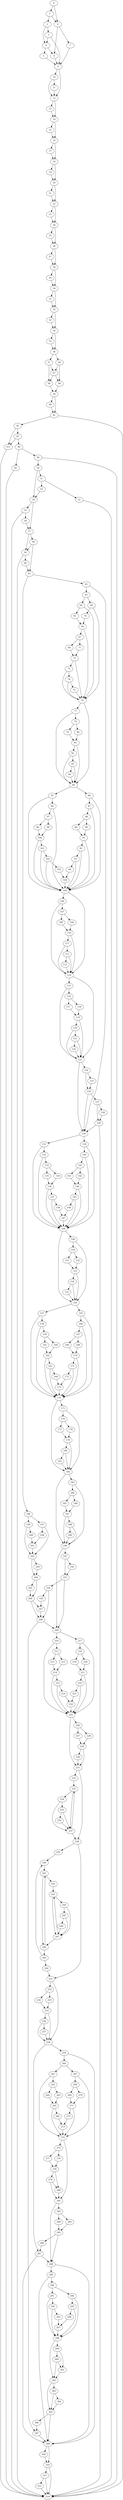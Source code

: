 digraph {
	0
	1
	2
	3
	4
	5
	6
	7
	8
	9
	10
	11
	12
	13
	14
	15
	16
	17
	18
	19
	20
	21
	22
	23
	24
	25
	26
	27
	28
	29
	30
	31
	32
	33
	34
	35
	36
	37
	38
	39
	40
	41
	42
	43
	44
	45
	46
	47
	48
	49
	50
	51
	52
	53
	54
	55
	56
	57
	58
	59
	60
	61
	62
	63
	64
	65
	66
	67
	68
	69
	70
	71
	72
	73
	74
	75
	76
	77
	78
	79
	80
	81
	82
	83
	84
	85
	86
	87
	88
	89
	90
	91
	92
	93
	94
	95
	96
	97
	98
	99
	100
	101
	102
	103
	104
	105
	106
	107
	108
	109
	110
	111
	112
	113
	114
	115
	116
	117
	118
	119
	120
	121
	122
	123
	124
	125
	126
	127
	128
	129
	130
	131
	132
	133
	134
	135
	136
	137
	138
	139
	140
	141
	142
	143
	144
	145
	146
	147
	148
	149
	150
	151
	152
	153
	154
	155
	156
	157
	158
	159
	160
	161
	162
	163
	164
	165
	166
	167
	168
	169
	170
	171
	172
	173
	174
	175
	176
	177
	178
	179
	180
	181
	182
	183
	184
	185
	186
	187
	188
	189
	190
	191
	192
	193
	194
	195
	196
	197
	198
	199
	200
	201
	202
	203
	204
	205
	206
	207
	208
	209
	210
	211
	212
	213
	214
	215
	216
	217
	218
	219
	220
	221
	222
	223
	224
	225
	226
	227
	228
	229
	230
	231
	232
	233
	234
	235
	236
	237
	238
	239
	240
	241
	242
	243
	244
	245
	246
	247
	248
	249
	250
	251
	252
	253
	254
	255
	256
	257
	258
	259
	260
	261
	262
	263
	264
	265
	266
	267
	268
	269
	270
	271
	272
	273
	274
	275
	276
	277
	278
	279
	280
	281
	282
	283
	284
	285
	286
	287
	288
	289
	290
	291
	292
	293
	294
	295
	296
	297
	298
	299
	300
	301
	302
	303
	304
	305
	306
	307
	308
	309
	310
	311
	312
	313
	314
	294 -> 295
	127 -> 128
	150 -> 151
	155 -> 156
	148 -> 156
	149 -> 156
	153 -> 156
	154 -> 156
	176 -> 178
	190 -> 191
	61 -> 196
	229 -> 230
	231 -> 238
	237 -> 238
	34 -> 35
	88 -> 90
	137 -> 138
	277 -> 278
	276 -> 278
	288 -> 289
	245 -> 247
	246 -> 247
	243 -> 247
	244 -> 247
	241 -> 248
	247 -> 248
	261 -> 262
	244 -> 245
	252 -> 253
	285 -> 286
	210 -> 211
	231 -> 232
	67 -> 68
	68 -> 72
	71 -> 72
	89 -> 91
	90 -> 91
	96 -> 97
	202 -> 203
	0 -> 1
	42 -> 43
	57 -> 59
	58 -> 59
	50 -> 54
	53 -> 54
	139 -> 140
	187 -> 188
	216 -> 224
	223 -> 224
	256 -> 257
	4 -> 5
	32 -> 34
	33 -> 34
	41 -> 42
	55 -> 314
	310 -> 314
	311 -> 314
	313 -> 314
	45 -> 314
	49 -> 314
	52 -> 314
	59 -> 314
	129 -> 314
	312 -> 314
	41 -> 314
	293 -> 297
	296 -> 297
	291 -> 298
	292 -> 298
	294 -> 298
	295 -> 298
	297 -> 298
	12 -> 13
	74 -> 75
	153 -> 154
	164 -> 173
	172 -> 173
	226 -> 228
	54 -> 57
	56 -> 57
	86 -> 87
	94 -> 104
	103 -> 104
	126 -> 127
	169 -> 170
	168 -> 170
	22 -> 24
	23 -> 24
	119 -> 120
	136 -> 137
	193 -> 194
	204 -> 206
	205 -> 206
	211 -> 213
	111 -> 112
	112 -> 113
	128 -> 129
	127 -> 129
	105 -> 106
	290 -> 291
	308 -> 309
	39 -> 41
	40 -> 41
	69 -> 70
	98 -> 100
	99 -> 100
	78 -> 79
	140 -> 141
	158 -> 159
	171 -> 172
	194 -> 195
	14 -> 15
	30 -> 31
	74 -> 76
	75 -> 76
	64 -> 76
	66 -> 76
	69 -> 76
	72 -> 76
	73 -> 76
	227 -> 229
	228 -> 229
	238 -> 251
	250 -> 251
	266 -> 273
	272 -> 273
	156 -> 157
	158 -> 174
	162 -> 174
	163 -> 174
	170 -> 174
	171 -> 174
	157 -> 174
	165 -> 174
	166 -> 174
	173 -> 174
	183 -> 184
	232 -> 233
	237 -> 233
	253 -> 255
	254 -> 255
	269 -> 271
	270 -> 271
	141 -> 143
	211 -> 212
	215 -> 216
	255 -> 256
	282 -> 284
	34 -> 36
	35 -> 36
	73 -> 74
	184 -> 185
	130 -> 131
	260 -> 261
	308 -> 310
	309 -> 310
	18 -> 20
	19 -> 20
	76 -> 85
	77 -> 85
	81 -> 85
	82 -> 85
	83 -> 85
	84 -> 85
	62 -> 130
	123 -> 130
	126 -> 130
	129 -> 130
	156 -> 165
	298 -> 302
	300 -> 302
	301 -> 302
	2 -> 3
	78 -> 80
	92 -> 93
	278 -> 279
	281 -> 282
	24 -> 26
	25 -> 26
	88 -> 89
	167 -> 169
	157 -> 158
	185 -> 187
	186 -> 187
	267 -> 268
	38 -> 39
	48 -> 39
	222 -> 223
	299 -> 301
	300 -> 301
	209 -> 210
	289 -> 290
	51 -> 52
	106 -> 114
	110 -> 114
	111 -> 114
	112 -> 114
	113 -> 114
	105 -> 114
	199 -> 200
	221 -> 222
	268 -> 269
	310 -> 311
	219 -> 221
	220 -> 221
	234 -> 235
	290 -> 294
	196 -> 197
	261 -> 274
	265 -> 274
	267 -> 274
	271 -> 274
	273 -> 274
	282 -> 283
	311 -> 312
	36 -> 37
	154 -> 155
	165 -> 166
	36 -> 46
	160 -> 162
	161 -> 162
	106 -> 107
	16 -> 17
	72 -> 73
	79 -> 81
	80 -> 81
	208 -> 307
	306 -> 307
	81 -> 82
	264 -> 265
	263 -> 265
	274 -> 275
	26 -> 28
	27 -> 28
	233 -> 234
	274 -> 281
	279 -> 281
	280 -> 281
	42 -> 313
	43 -> 313
	3 -> 9
	5 -> 9
	7 -> 9
	8 -> 9
	97 -> 98
	249 -> 250
	271 -> 272
	61 -> 62
	95 -> 96
	101 -> 102
	138 -> 147
	146 -> 147
	233 -> 237
	234 -> 237
	235 -> 237
	236 -> 237
	163 -> 164
	9 -> 10
	24 -> 25
	114 -> 115
	239 -> 240
	249 -> 240
	251 -> 258
	255 -> 258
	256 -> 258
	257 -> 258
	4 -> 8
	6 -> 8
	58 -> 61
	60 -> 61
	130 -> 139
	179 -> 180
	200 -> 201
	198 -> 201
	202 -> 204
	203 -> 204
	108 -> 110
	109 -> 110
	123 -> 124
	124 -> 125
	182 -> 183
	248 -> 249
	63 -> 69
	67 -> 71
	115 -> 116
	132 -> 133
	225 -> 231
	229 -> 231
	230 -> 231
	240 -> 241
	248 -> 241
	258 -> 259
	298 -> 299
	16 -> 18
	17 -> 18
	170 -> 171
	214 -> 215
	26 -> 27
	144 -> 145
	107 -> 109
	131 -> 132
	265 -> 266
	275 -> 277
	258 -> 287
	286 -> 287
	37 -> 38
	47 -> 38
	65 -> 66
	70 -> 66
	86 -> 105
	87 -> 105
	95 -> 105
	100 -> 105
	102 -> 105
	91 -> 105
	92 -> 105
	93 -> 105
	96 -> 105
	101 -> 105
	104 -> 105
	133 -> 134
	190 -> 209
	193 -> 209
	208 -> 209
	141 -> 142
	151 -> 153
	152 -> 153
	162 -> 163
	305 -> 306
	6 -> 7
	46 -> 48
	47 -> 48
	77 -> 78
	295 -> 296
	51 -> 53
	55 -> 56
	133 -> 135
	302 -> 305
	303 -> 305
	304 -> 305
	37 -> 47
	46 -> 47
	82 -> 83
	177 -> 179
	178 -> 179
	49 -> 50
	180 -> 181
	184 -> 186
	210 -> 225
	214 -> 225
	215 -> 225
	217 -> 225
	221 -> 225
	222 -> 225
	224 -> 225
	225 -> 226
	1 -> 6
	0 -> 6
	20 -> 22
	21 -> 22
	32 -> 33
	238 -> 239
	150 -> 152
	252 -> 254
	262 -> 264
	28 -> 30
	29 -> 30
	85 -> 86
	120 -> 121
	175 -> 176
	197 -> 202
	199 -> 202
	201 -> 202
	1 -> 2
	97 -> 99
	142 -> 144
	143 -> 144
	124 -> 126
	125 -> 126
	148 -> 149
	197 -> 198
	226 -> 227
	262 -> 263
	18 -> 19
	110 -> 111
	121 -> 122
	302 -> 303
	93 -> 94
	107 -> 108
	116 -> 118
	159 -> 160
	2 -> 4
	3 -> 4
	10 -> 11
	22 -> 23
	54 -> 55
	66 -> 67
	235 -> 236
	176 -> 177
	207 -> 208
	194 -> 208
	206 -> 208
	212 -> 214
	213 -> 214
	243 -> 244
	260 -> 267
	159 -> 161
	191 -> 193
	192 -> 193
	218 -> 219
	283 -> 285
	284 -> 285
	281 -> 288
	285 -> 288
	287 -> 288
	43 -> 44
	188 -> 190
	189 -> 190
	182 -> 190
	183 -> 190
	187 -> 190
	268 -> 270
	57 -> 58
	76 -> 77
	303 -> 304
	11 -> 12
	9 -> 12
	10 -> 12
	83 -> 84
	245 -> 246
	44 -> 45
	242 -> 243
	247 -> 243
	251 -> 252
	31 -> 32
	30 -> 32
	102 -> 103
	174 -> 175
	174 -> 182
	175 -> 182
	179 -> 182
	180 -> 182
	181 -> 182
	191 -> 192
	209 -> 217
	278 -> 280
	279 -> 280
	20 -> 21
	39 -> 40
	167 -> 168
	196 -> 199
	204 -> 205
	14 -> 16
	15 -> 16
	59 -> 60
	188 -> 189
	87 -> 88
	195 -> 207
	206 -> 207
	288 -> 308
	289 -> 308
	305 -> 308
	307 -> 308
	259 -> 308
	287 -> 308
	12 -> 14
	13 -> 14
	50 -> 51
	62 -> 63
	166 -> 167
	299 -> 300
	63 -> 64
	91 -> 92
	100 -> 101
	217 -> 218
	241 -> 242
	64 -> 65
	122 -> 123
	114 -> 123
	115 -> 123
	119 -> 123
	120 -> 123
	121 -> 123
	149 -> 150
	116 -> 117
	117 -> 119
	118 -> 119
	136 -> 148
	145 -> 148
	139 -> 148
	140 -> 148
	144 -> 148
	147 -> 148
	131 -> 148
	132 -> 148
	137 -> 148
	259 -> 260
	291 -> 292
	28 -> 29
	44 -> 49
	85 -> 95
	275 -> 276
	292 -> 293
	134 -> 136
	135 -> 136
	145 -> 146
	218 -> 220
}
